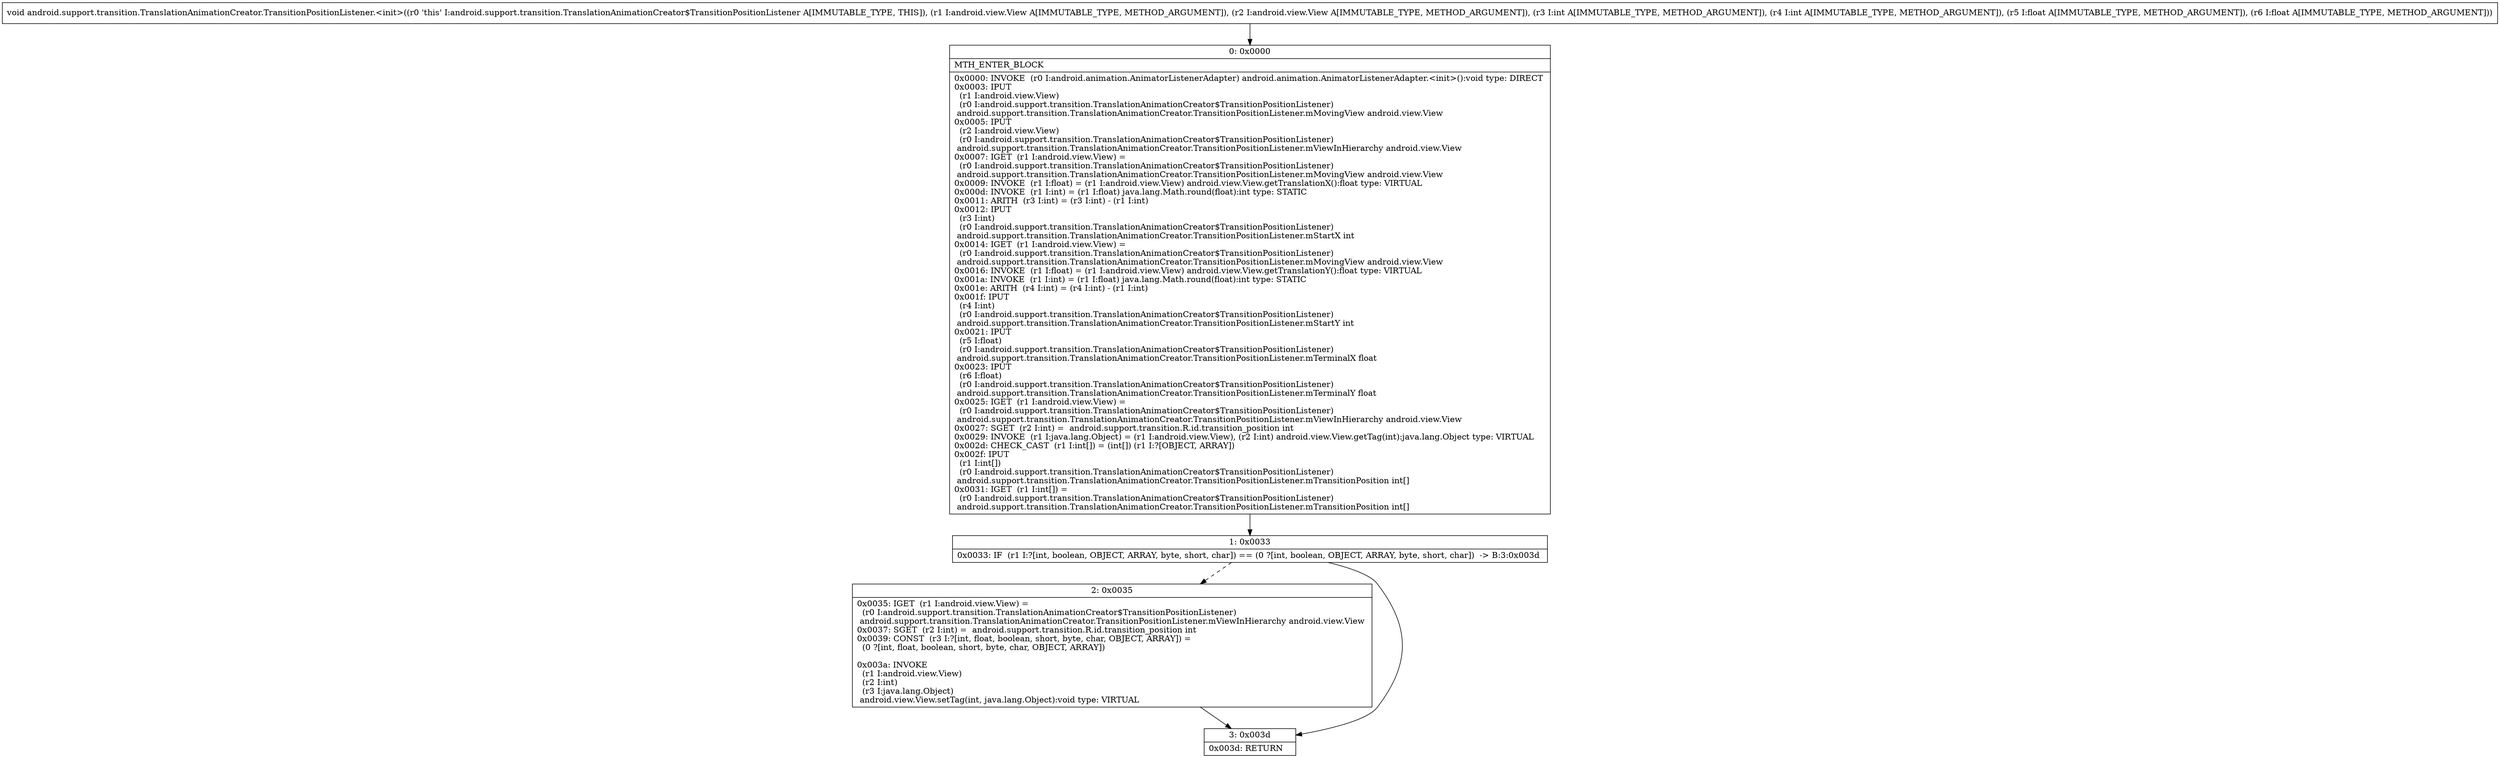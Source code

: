 digraph "CFG forandroid.support.transition.TranslationAnimationCreator.TransitionPositionListener.\<init\>(Landroid\/view\/View;Landroid\/view\/View;IIFF)V" {
Node_0 [shape=record,label="{0\:\ 0x0000|MTH_ENTER_BLOCK\l|0x0000: INVOKE  (r0 I:android.animation.AnimatorListenerAdapter) android.animation.AnimatorListenerAdapter.\<init\>():void type: DIRECT \l0x0003: IPUT  \l  (r1 I:android.view.View)\l  (r0 I:android.support.transition.TranslationAnimationCreator$TransitionPositionListener)\l android.support.transition.TranslationAnimationCreator.TransitionPositionListener.mMovingView android.view.View \l0x0005: IPUT  \l  (r2 I:android.view.View)\l  (r0 I:android.support.transition.TranslationAnimationCreator$TransitionPositionListener)\l android.support.transition.TranslationAnimationCreator.TransitionPositionListener.mViewInHierarchy android.view.View \l0x0007: IGET  (r1 I:android.view.View) = \l  (r0 I:android.support.transition.TranslationAnimationCreator$TransitionPositionListener)\l android.support.transition.TranslationAnimationCreator.TransitionPositionListener.mMovingView android.view.View \l0x0009: INVOKE  (r1 I:float) = (r1 I:android.view.View) android.view.View.getTranslationX():float type: VIRTUAL \l0x000d: INVOKE  (r1 I:int) = (r1 I:float) java.lang.Math.round(float):int type: STATIC \l0x0011: ARITH  (r3 I:int) = (r3 I:int) \- (r1 I:int) \l0x0012: IPUT  \l  (r3 I:int)\l  (r0 I:android.support.transition.TranslationAnimationCreator$TransitionPositionListener)\l android.support.transition.TranslationAnimationCreator.TransitionPositionListener.mStartX int \l0x0014: IGET  (r1 I:android.view.View) = \l  (r0 I:android.support.transition.TranslationAnimationCreator$TransitionPositionListener)\l android.support.transition.TranslationAnimationCreator.TransitionPositionListener.mMovingView android.view.View \l0x0016: INVOKE  (r1 I:float) = (r1 I:android.view.View) android.view.View.getTranslationY():float type: VIRTUAL \l0x001a: INVOKE  (r1 I:int) = (r1 I:float) java.lang.Math.round(float):int type: STATIC \l0x001e: ARITH  (r4 I:int) = (r4 I:int) \- (r1 I:int) \l0x001f: IPUT  \l  (r4 I:int)\l  (r0 I:android.support.transition.TranslationAnimationCreator$TransitionPositionListener)\l android.support.transition.TranslationAnimationCreator.TransitionPositionListener.mStartY int \l0x0021: IPUT  \l  (r5 I:float)\l  (r0 I:android.support.transition.TranslationAnimationCreator$TransitionPositionListener)\l android.support.transition.TranslationAnimationCreator.TransitionPositionListener.mTerminalX float \l0x0023: IPUT  \l  (r6 I:float)\l  (r0 I:android.support.transition.TranslationAnimationCreator$TransitionPositionListener)\l android.support.transition.TranslationAnimationCreator.TransitionPositionListener.mTerminalY float \l0x0025: IGET  (r1 I:android.view.View) = \l  (r0 I:android.support.transition.TranslationAnimationCreator$TransitionPositionListener)\l android.support.transition.TranslationAnimationCreator.TransitionPositionListener.mViewInHierarchy android.view.View \l0x0027: SGET  (r2 I:int) =  android.support.transition.R.id.transition_position int \l0x0029: INVOKE  (r1 I:java.lang.Object) = (r1 I:android.view.View), (r2 I:int) android.view.View.getTag(int):java.lang.Object type: VIRTUAL \l0x002d: CHECK_CAST  (r1 I:int[]) = (int[]) (r1 I:?[OBJECT, ARRAY]) \l0x002f: IPUT  \l  (r1 I:int[])\l  (r0 I:android.support.transition.TranslationAnimationCreator$TransitionPositionListener)\l android.support.transition.TranslationAnimationCreator.TransitionPositionListener.mTransitionPosition int[] \l0x0031: IGET  (r1 I:int[]) = \l  (r0 I:android.support.transition.TranslationAnimationCreator$TransitionPositionListener)\l android.support.transition.TranslationAnimationCreator.TransitionPositionListener.mTransitionPosition int[] \l}"];
Node_1 [shape=record,label="{1\:\ 0x0033|0x0033: IF  (r1 I:?[int, boolean, OBJECT, ARRAY, byte, short, char]) == (0 ?[int, boolean, OBJECT, ARRAY, byte, short, char])  \-\> B:3:0x003d \l}"];
Node_2 [shape=record,label="{2\:\ 0x0035|0x0035: IGET  (r1 I:android.view.View) = \l  (r0 I:android.support.transition.TranslationAnimationCreator$TransitionPositionListener)\l android.support.transition.TranslationAnimationCreator.TransitionPositionListener.mViewInHierarchy android.view.View \l0x0037: SGET  (r2 I:int) =  android.support.transition.R.id.transition_position int \l0x0039: CONST  (r3 I:?[int, float, boolean, short, byte, char, OBJECT, ARRAY]) = \l  (0 ?[int, float, boolean, short, byte, char, OBJECT, ARRAY])\l \l0x003a: INVOKE  \l  (r1 I:android.view.View)\l  (r2 I:int)\l  (r3 I:java.lang.Object)\l android.view.View.setTag(int, java.lang.Object):void type: VIRTUAL \l}"];
Node_3 [shape=record,label="{3\:\ 0x003d|0x003d: RETURN   \l}"];
MethodNode[shape=record,label="{void android.support.transition.TranslationAnimationCreator.TransitionPositionListener.\<init\>((r0 'this' I:android.support.transition.TranslationAnimationCreator$TransitionPositionListener A[IMMUTABLE_TYPE, THIS]), (r1 I:android.view.View A[IMMUTABLE_TYPE, METHOD_ARGUMENT]), (r2 I:android.view.View A[IMMUTABLE_TYPE, METHOD_ARGUMENT]), (r3 I:int A[IMMUTABLE_TYPE, METHOD_ARGUMENT]), (r4 I:int A[IMMUTABLE_TYPE, METHOD_ARGUMENT]), (r5 I:float A[IMMUTABLE_TYPE, METHOD_ARGUMENT]), (r6 I:float A[IMMUTABLE_TYPE, METHOD_ARGUMENT])) }"];
MethodNode -> Node_0;
Node_0 -> Node_1;
Node_1 -> Node_2[style=dashed];
Node_1 -> Node_3;
Node_2 -> Node_3;
}

